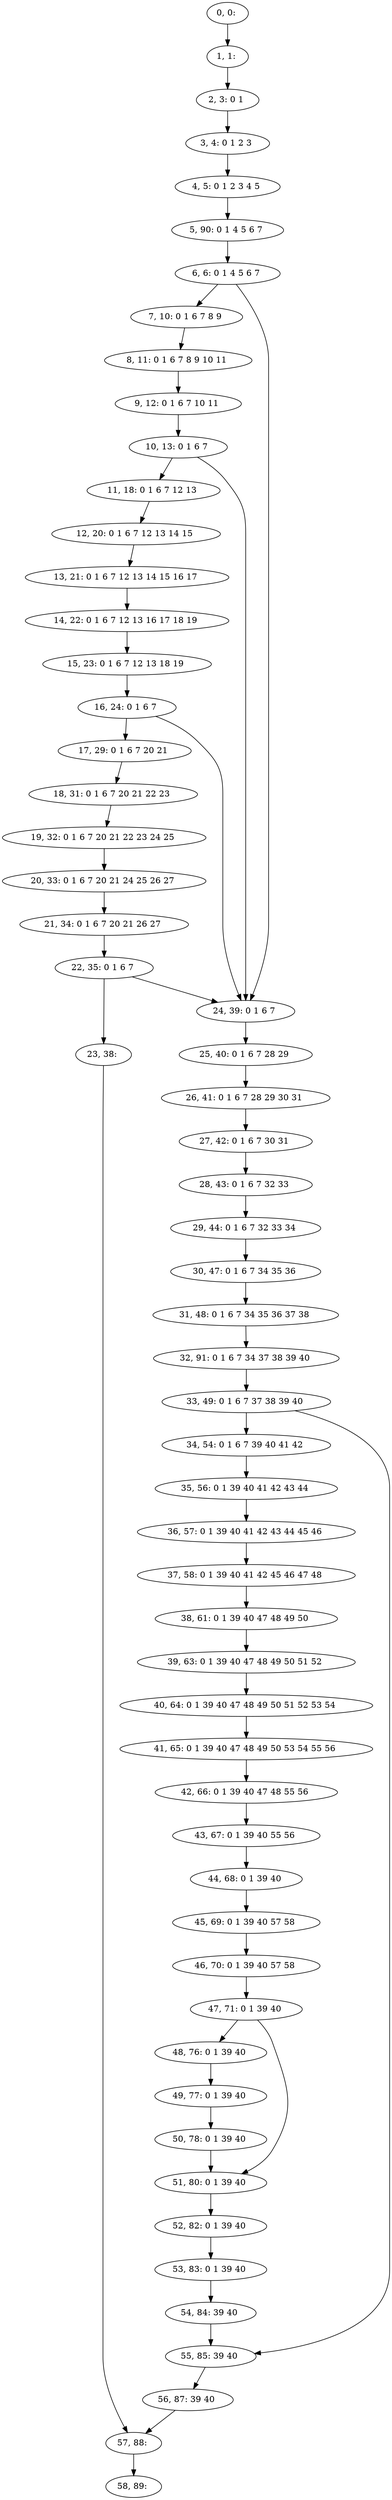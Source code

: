 digraph G {
0[label="0, 0: "];
1[label="1, 1: "];
2[label="2, 3: 0 1 "];
3[label="3, 4: 0 1 2 3 "];
4[label="4, 5: 0 1 2 3 4 5 "];
5[label="5, 90: 0 1 4 5 6 7 "];
6[label="6, 6: 0 1 4 5 6 7 "];
7[label="7, 10: 0 1 6 7 8 9 "];
8[label="8, 11: 0 1 6 7 8 9 10 11 "];
9[label="9, 12: 0 1 6 7 10 11 "];
10[label="10, 13: 0 1 6 7 "];
11[label="11, 18: 0 1 6 7 12 13 "];
12[label="12, 20: 0 1 6 7 12 13 14 15 "];
13[label="13, 21: 0 1 6 7 12 13 14 15 16 17 "];
14[label="14, 22: 0 1 6 7 12 13 16 17 18 19 "];
15[label="15, 23: 0 1 6 7 12 13 18 19 "];
16[label="16, 24: 0 1 6 7 "];
17[label="17, 29: 0 1 6 7 20 21 "];
18[label="18, 31: 0 1 6 7 20 21 22 23 "];
19[label="19, 32: 0 1 6 7 20 21 22 23 24 25 "];
20[label="20, 33: 0 1 6 7 20 21 24 25 26 27 "];
21[label="21, 34: 0 1 6 7 20 21 26 27 "];
22[label="22, 35: 0 1 6 7 "];
23[label="23, 38: "];
24[label="24, 39: 0 1 6 7 "];
25[label="25, 40: 0 1 6 7 28 29 "];
26[label="26, 41: 0 1 6 7 28 29 30 31 "];
27[label="27, 42: 0 1 6 7 30 31 "];
28[label="28, 43: 0 1 6 7 32 33 "];
29[label="29, 44: 0 1 6 7 32 33 34 "];
30[label="30, 47: 0 1 6 7 34 35 36 "];
31[label="31, 48: 0 1 6 7 34 35 36 37 38 "];
32[label="32, 91: 0 1 6 7 34 37 38 39 40 "];
33[label="33, 49: 0 1 6 7 37 38 39 40 "];
34[label="34, 54: 0 1 6 7 39 40 41 42 "];
35[label="35, 56: 0 1 39 40 41 42 43 44 "];
36[label="36, 57: 0 1 39 40 41 42 43 44 45 46 "];
37[label="37, 58: 0 1 39 40 41 42 45 46 47 48 "];
38[label="38, 61: 0 1 39 40 47 48 49 50 "];
39[label="39, 63: 0 1 39 40 47 48 49 50 51 52 "];
40[label="40, 64: 0 1 39 40 47 48 49 50 51 52 53 54 "];
41[label="41, 65: 0 1 39 40 47 48 49 50 53 54 55 56 "];
42[label="42, 66: 0 1 39 40 47 48 55 56 "];
43[label="43, 67: 0 1 39 40 55 56 "];
44[label="44, 68: 0 1 39 40 "];
45[label="45, 69: 0 1 39 40 57 58 "];
46[label="46, 70: 0 1 39 40 57 58 "];
47[label="47, 71: 0 1 39 40 "];
48[label="48, 76: 0 1 39 40 "];
49[label="49, 77: 0 1 39 40 "];
50[label="50, 78: 0 1 39 40 "];
51[label="51, 80: 0 1 39 40 "];
52[label="52, 82: 0 1 39 40 "];
53[label="53, 83: 0 1 39 40 "];
54[label="54, 84: 39 40 "];
55[label="55, 85: 39 40 "];
56[label="56, 87: 39 40 "];
57[label="57, 88: "];
58[label="58, 89: "];
0->1 ;
1->2 ;
2->3 ;
3->4 ;
4->5 ;
5->6 ;
6->7 ;
6->24 ;
7->8 ;
8->9 ;
9->10 ;
10->11 ;
10->24 ;
11->12 ;
12->13 ;
13->14 ;
14->15 ;
15->16 ;
16->17 ;
16->24 ;
17->18 ;
18->19 ;
19->20 ;
20->21 ;
21->22 ;
22->23 ;
22->24 ;
23->57 ;
24->25 ;
25->26 ;
26->27 ;
27->28 ;
28->29 ;
29->30 ;
30->31 ;
31->32 ;
32->33 ;
33->34 ;
33->55 ;
34->35 ;
35->36 ;
36->37 ;
37->38 ;
38->39 ;
39->40 ;
40->41 ;
41->42 ;
42->43 ;
43->44 ;
44->45 ;
45->46 ;
46->47 ;
47->48 ;
47->51 ;
48->49 ;
49->50 ;
50->51 ;
51->52 ;
52->53 ;
53->54 ;
54->55 ;
55->56 ;
56->57 ;
57->58 ;
}
